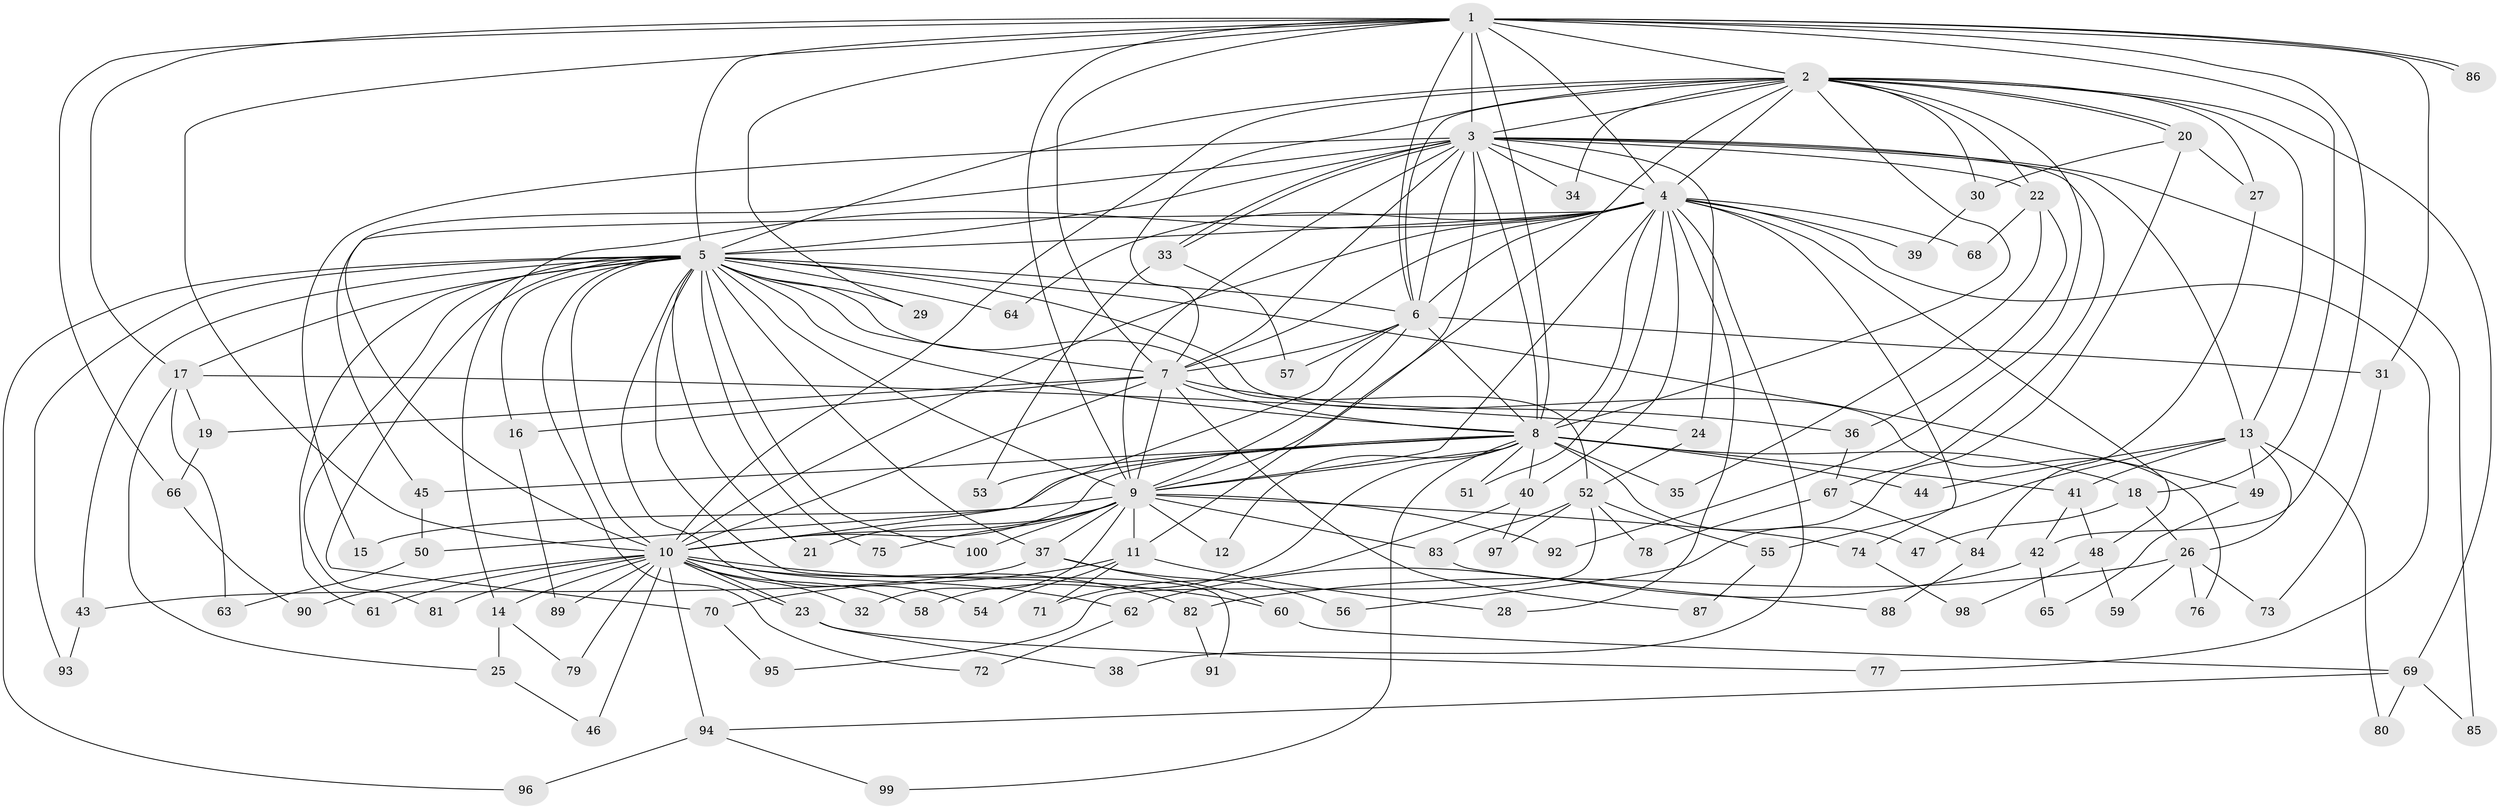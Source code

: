 // Generated by graph-tools (version 1.1) at 2025/11/02/21/25 10:11:07]
// undirected, 100 vertices, 225 edges
graph export_dot {
graph [start="1"]
  node [color=gray90,style=filled];
  1;
  2;
  3;
  4;
  5;
  6;
  7;
  8;
  9;
  10;
  11;
  12;
  13;
  14;
  15;
  16;
  17;
  18;
  19;
  20;
  21;
  22;
  23;
  24;
  25;
  26;
  27;
  28;
  29;
  30;
  31;
  32;
  33;
  34;
  35;
  36;
  37;
  38;
  39;
  40;
  41;
  42;
  43;
  44;
  45;
  46;
  47;
  48;
  49;
  50;
  51;
  52;
  53;
  54;
  55;
  56;
  57;
  58;
  59;
  60;
  61;
  62;
  63;
  64;
  65;
  66;
  67;
  68;
  69;
  70;
  71;
  72;
  73;
  74;
  75;
  76;
  77;
  78;
  79;
  80;
  81;
  82;
  83;
  84;
  85;
  86;
  87;
  88;
  89;
  90;
  91;
  92;
  93;
  94;
  95;
  96;
  97;
  98;
  99;
  100;
  1 -- 2;
  1 -- 3;
  1 -- 4;
  1 -- 5;
  1 -- 6;
  1 -- 7;
  1 -- 8;
  1 -- 9;
  1 -- 10;
  1 -- 17;
  1 -- 18;
  1 -- 29;
  1 -- 31;
  1 -- 42;
  1 -- 66;
  1 -- 86;
  1 -- 86;
  2 -- 3;
  2 -- 4;
  2 -- 5;
  2 -- 6;
  2 -- 7;
  2 -- 8;
  2 -- 9;
  2 -- 10;
  2 -- 13;
  2 -- 20;
  2 -- 20;
  2 -- 22;
  2 -- 27;
  2 -- 30;
  2 -- 34;
  2 -- 69;
  2 -- 92;
  3 -- 4;
  3 -- 5;
  3 -- 6;
  3 -- 7;
  3 -- 8;
  3 -- 9;
  3 -- 10;
  3 -- 11;
  3 -- 13;
  3 -- 15;
  3 -- 22;
  3 -- 24;
  3 -- 33;
  3 -- 33;
  3 -- 34;
  3 -- 67;
  3 -- 85;
  4 -- 5;
  4 -- 6;
  4 -- 7;
  4 -- 8;
  4 -- 9;
  4 -- 10;
  4 -- 14;
  4 -- 28;
  4 -- 38;
  4 -- 39;
  4 -- 40;
  4 -- 45;
  4 -- 48;
  4 -- 51;
  4 -- 64;
  4 -- 68;
  4 -- 74;
  4 -- 77;
  5 -- 6;
  5 -- 7;
  5 -- 8;
  5 -- 9;
  5 -- 10;
  5 -- 16;
  5 -- 17;
  5 -- 21;
  5 -- 29;
  5 -- 37;
  5 -- 43;
  5 -- 49;
  5 -- 52;
  5 -- 54;
  5 -- 61;
  5 -- 64;
  5 -- 70;
  5 -- 72;
  5 -- 75;
  5 -- 76;
  5 -- 81;
  5 -- 91;
  5 -- 93;
  5 -- 96;
  5 -- 100;
  6 -- 7;
  6 -- 8;
  6 -- 9;
  6 -- 10;
  6 -- 31;
  6 -- 57;
  7 -- 8;
  7 -- 9;
  7 -- 10;
  7 -- 16;
  7 -- 19;
  7 -- 36;
  7 -- 87;
  8 -- 9;
  8 -- 10;
  8 -- 12;
  8 -- 18;
  8 -- 35;
  8 -- 40;
  8 -- 41;
  8 -- 44;
  8 -- 45;
  8 -- 47;
  8 -- 50;
  8 -- 51;
  8 -- 53;
  8 -- 58;
  8 -- 99;
  9 -- 10;
  9 -- 11;
  9 -- 12;
  9 -- 15;
  9 -- 21;
  9 -- 32;
  9 -- 37;
  9 -- 74;
  9 -- 75;
  9 -- 83;
  9 -- 92;
  9 -- 100;
  10 -- 14;
  10 -- 23;
  10 -- 23;
  10 -- 32;
  10 -- 46;
  10 -- 58;
  10 -- 60;
  10 -- 61;
  10 -- 62;
  10 -- 79;
  10 -- 81;
  10 -- 82;
  10 -- 89;
  10 -- 90;
  10 -- 94;
  11 -- 28;
  11 -- 54;
  11 -- 70;
  11 -- 71;
  13 -- 26;
  13 -- 41;
  13 -- 44;
  13 -- 49;
  13 -- 55;
  13 -- 80;
  14 -- 25;
  14 -- 79;
  16 -- 89;
  17 -- 19;
  17 -- 24;
  17 -- 25;
  17 -- 63;
  18 -- 26;
  18 -- 47;
  19 -- 66;
  20 -- 27;
  20 -- 30;
  20 -- 56;
  22 -- 35;
  22 -- 36;
  22 -- 68;
  23 -- 38;
  23 -- 77;
  24 -- 52;
  25 -- 46;
  26 -- 59;
  26 -- 73;
  26 -- 76;
  26 -- 82;
  27 -- 84;
  30 -- 39;
  31 -- 73;
  33 -- 53;
  33 -- 57;
  36 -- 67;
  37 -- 43;
  37 -- 56;
  37 -- 60;
  40 -- 71;
  40 -- 97;
  41 -- 42;
  41 -- 48;
  42 -- 62;
  42 -- 65;
  43 -- 93;
  45 -- 50;
  48 -- 59;
  48 -- 98;
  49 -- 65;
  50 -- 63;
  52 -- 55;
  52 -- 78;
  52 -- 83;
  52 -- 95;
  52 -- 97;
  55 -- 87;
  60 -- 69;
  62 -- 72;
  66 -- 90;
  67 -- 78;
  67 -- 84;
  69 -- 80;
  69 -- 85;
  69 -- 94;
  70 -- 95;
  74 -- 98;
  82 -- 91;
  83 -- 88;
  84 -- 88;
  94 -- 96;
  94 -- 99;
}
